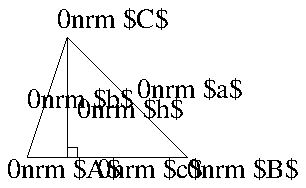 .PS
.baseline 11
"\ninrm $h$" at 0.440,9.938 ljust
"\ninrm $b$" at 0.190,9.988 ljust
"\ninrm $B$" at 0.990,9.638 ljust
"\ninrm $C$" at 0.340,10.388 ljust
"\ninrm $A$" at 0.090,9.638 ljust
"\ninrm $a$" at 0.740,10.038 ljust
"\ninrm $c$" at 0.540,9.638 ljust
.ps 6
line from  0.390,10.310 to 0.390,9.710
line from  0.390,9.760 to 0.440,9.760 to 0.440,9.710
line from  0.390,10.310 to 0.190,9.710 to 0.990,9.710 to 0.390,10.310
.PE
